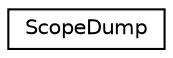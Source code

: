 digraph "Graphical Class Hierarchy"
{
  edge [fontname="Helvetica",fontsize="10",labelfontname="Helvetica",labelfontsize="10"];
  node [fontname="Helvetica",fontsize="10",shape=record];
  rankdir="LR";
  Node0 [label="ScopeDump",height=0.2,width=0.4,color="black", fillcolor="white", style="filled",URL="$classaworx_1_1lox_1_1core_1_1ScopeDump.html"];
}
